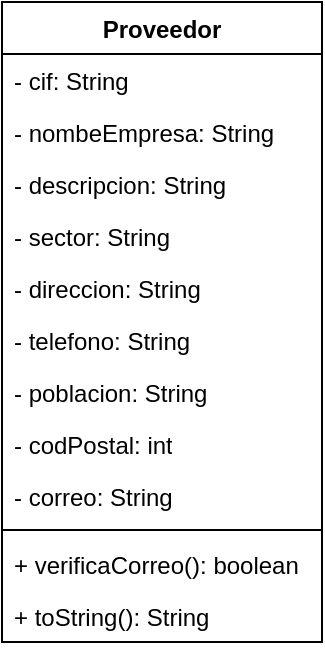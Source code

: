 <mxfile version="21.7.5" type="device">
  <diagram name="Página-1" id="Kfphjq7fQ9272cDu7u4A">
    <mxGraphModel dx="753" dy="827" grid="1" gridSize="10" guides="1" tooltips="1" connect="1" arrows="1" fold="1" page="1" pageScale="1" pageWidth="1169" pageHeight="827" math="0" shadow="0">
      <root>
        <mxCell id="0" />
        <mxCell id="1" parent="0" />
        <mxCell id="p0vh90RYAFyOEFEXUiBy-1" value="Proveedor" style="swimlane;fontStyle=1;align=center;verticalAlign=top;childLayout=stackLayout;horizontal=1;startSize=26;horizontalStack=0;resizeParent=1;resizeParentMax=0;resizeLast=0;collapsible=1;marginBottom=0;whiteSpace=wrap;html=1;" vertex="1" parent="1">
          <mxGeometry x="290" y="380" width="160" height="320" as="geometry" />
        </mxCell>
        <mxCell id="p0vh90RYAFyOEFEXUiBy-2" value="- cif: String" style="text;strokeColor=none;fillColor=none;align=left;verticalAlign=top;spacingLeft=4;spacingRight=4;overflow=hidden;rotatable=0;points=[[0,0.5],[1,0.5]];portConstraint=eastwest;whiteSpace=wrap;html=1;" vertex="1" parent="p0vh90RYAFyOEFEXUiBy-1">
          <mxGeometry y="26" width="160" height="26" as="geometry" />
        </mxCell>
        <mxCell id="p0vh90RYAFyOEFEXUiBy-5" value="- nombeEmpresa: String" style="text;strokeColor=none;fillColor=none;align=left;verticalAlign=top;spacingLeft=4;spacingRight=4;overflow=hidden;rotatable=0;points=[[0,0.5],[1,0.5]];portConstraint=eastwest;whiteSpace=wrap;html=1;" vertex="1" parent="p0vh90RYAFyOEFEXUiBy-1">
          <mxGeometry y="52" width="160" height="26" as="geometry" />
        </mxCell>
        <mxCell id="p0vh90RYAFyOEFEXUiBy-6" value="- descripcion: String&amp;nbsp;" style="text;strokeColor=none;fillColor=none;align=left;verticalAlign=top;spacingLeft=4;spacingRight=4;overflow=hidden;rotatable=0;points=[[0,0.5],[1,0.5]];portConstraint=eastwest;whiteSpace=wrap;html=1;" vertex="1" parent="p0vh90RYAFyOEFEXUiBy-1">
          <mxGeometry y="78" width="160" height="26" as="geometry" />
        </mxCell>
        <mxCell id="p0vh90RYAFyOEFEXUiBy-7" value="- sector: String&lt;span style=&quot;white-space: pre;&quot;&gt;&#x9;&lt;/span&gt;" style="text;strokeColor=none;fillColor=none;align=left;verticalAlign=top;spacingLeft=4;spacingRight=4;overflow=hidden;rotatable=0;points=[[0,0.5],[1,0.5]];portConstraint=eastwest;whiteSpace=wrap;html=1;" vertex="1" parent="p0vh90RYAFyOEFEXUiBy-1">
          <mxGeometry y="104" width="160" height="26" as="geometry" />
        </mxCell>
        <mxCell id="p0vh90RYAFyOEFEXUiBy-8" value="- direccion: String" style="text;strokeColor=none;fillColor=none;align=left;verticalAlign=top;spacingLeft=4;spacingRight=4;overflow=hidden;rotatable=0;points=[[0,0.5],[1,0.5]];portConstraint=eastwest;whiteSpace=wrap;html=1;" vertex="1" parent="p0vh90RYAFyOEFEXUiBy-1">
          <mxGeometry y="130" width="160" height="26" as="geometry" />
        </mxCell>
        <mxCell id="p0vh90RYAFyOEFEXUiBy-9" value="- telefono: String" style="text;strokeColor=none;fillColor=none;align=left;verticalAlign=top;spacingLeft=4;spacingRight=4;overflow=hidden;rotatable=0;points=[[0,0.5],[1,0.5]];portConstraint=eastwest;whiteSpace=wrap;html=1;" vertex="1" parent="p0vh90RYAFyOEFEXUiBy-1">
          <mxGeometry y="156" width="160" height="26" as="geometry" />
        </mxCell>
        <mxCell id="p0vh90RYAFyOEFEXUiBy-10" value="- poblacion: String" style="text;strokeColor=none;fillColor=none;align=left;verticalAlign=top;spacingLeft=4;spacingRight=4;overflow=hidden;rotatable=0;points=[[0,0.5],[1,0.5]];portConstraint=eastwest;whiteSpace=wrap;html=1;" vertex="1" parent="p0vh90RYAFyOEFEXUiBy-1">
          <mxGeometry y="182" width="160" height="26" as="geometry" />
        </mxCell>
        <mxCell id="p0vh90RYAFyOEFEXUiBy-11" value="- codPostal: int" style="text;strokeColor=none;fillColor=none;align=left;verticalAlign=top;spacingLeft=4;spacingRight=4;overflow=hidden;rotatable=0;points=[[0,0.5],[1,0.5]];portConstraint=eastwest;whiteSpace=wrap;html=1;" vertex="1" parent="p0vh90RYAFyOEFEXUiBy-1">
          <mxGeometry y="208" width="160" height="26" as="geometry" />
        </mxCell>
        <mxCell id="p0vh90RYAFyOEFEXUiBy-12" value="- correo: String" style="text;strokeColor=none;fillColor=none;align=left;verticalAlign=top;spacingLeft=4;spacingRight=4;overflow=hidden;rotatable=0;points=[[0,0.5],[1,0.5]];portConstraint=eastwest;whiteSpace=wrap;html=1;" vertex="1" parent="p0vh90RYAFyOEFEXUiBy-1">
          <mxGeometry y="234" width="160" height="26" as="geometry" />
        </mxCell>
        <mxCell id="p0vh90RYAFyOEFEXUiBy-3" value="" style="line;strokeWidth=1;fillColor=none;align=left;verticalAlign=middle;spacingTop=-1;spacingLeft=3;spacingRight=3;rotatable=0;labelPosition=right;points=[];portConstraint=eastwest;strokeColor=inherit;" vertex="1" parent="p0vh90RYAFyOEFEXUiBy-1">
          <mxGeometry y="260" width="160" height="8" as="geometry" />
        </mxCell>
        <mxCell id="p0vh90RYAFyOEFEXUiBy-4" value="+ verificaCorreo(): boolean" style="text;strokeColor=none;fillColor=none;align=left;verticalAlign=top;spacingLeft=4;spacingRight=4;overflow=hidden;rotatable=0;points=[[0,0.5],[1,0.5]];portConstraint=eastwest;whiteSpace=wrap;html=1;" vertex="1" parent="p0vh90RYAFyOEFEXUiBy-1">
          <mxGeometry y="268" width="160" height="26" as="geometry" />
        </mxCell>
        <mxCell id="p0vh90RYAFyOEFEXUiBy-13" value="+ toString(): String" style="text;strokeColor=none;fillColor=none;align=left;verticalAlign=top;spacingLeft=4;spacingRight=4;overflow=hidden;rotatable=0;points=[[0,0.5],[1,0.5]];portConstraint=eastwest;whiteSpace=wrap;html=1;" vertex="1" parent="p0vh90RYAFyOEFEXUiBy-1">
          <mxGeometry y="294" width="160" height="26" as="geometry" />
        </mxCell>
      </root>
    </mxGraphModel>
  </diagram>
</mxfile>

